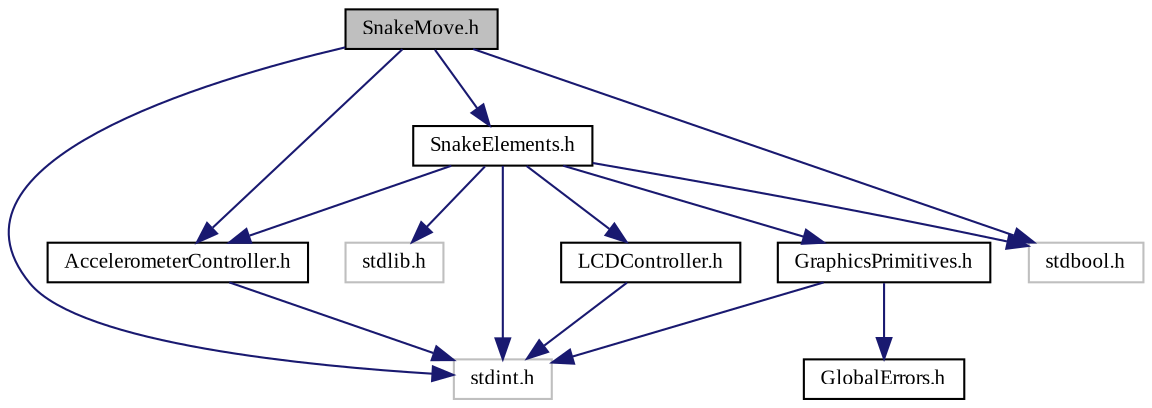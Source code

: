 digraph "SnakeMove.h"
{
  edge [fontname="TimesNewRoman",fontsize="10",labelfontname="TimesNewRoman",labelfontsize="10"];
  node [fontname="TimesNewRoman",fontsize="10",shape=record];
  Node0 [label="SnakeMove.h",height=0.2,width=0.4,color="black", fillcolor="grey75", style="filled", fontcolor="black"];
  Node0 -> Node1 [color="midnightblue",fontsize="10",style="solid",fontname="TimesNewRoman"];
  Node1 [label="stdint.h",height=0.2,width=0.4,color="grey75", fillcolor="white", style="filled"];
  Node0 -> Node2 [color="midnightblue",fontsize="10",style="solid",fontname="TimesNewRoman"];
  Node2 [label="stdbool.h",height=0.2,width=0.4,color="grey75", fillcolor="white", style="filled"];
  Node0 -> Node3 [color="midnightblue",fontsize="10",style="solid",fontname="TimesNewRoman"];
  Node3 [label="SnakeElements.h",height=0.2,width=0.4,color="black", fillcolor="white", style="filled",URL="$_snake_elements_8h.html",tooltip="Elementy weza dla gry Snake - header file. "];
  Node3 -> Node1 [color="midnightblue",fontsize="10",style="solid",fontname="TimesNewRoman"];
  Node3 -> Node4 [color="midnightblue",fontsize="10",style="solid",fontname="TimesNewRoman"];
  Node4 [label="stdlib.h",height=0.2,width=0.4,color="grey75", fillcolor="white", style="filled"];
  Node3 -> Node2 [color="midnightblue",fontsize="10",style="solid",fontname="TimesNewRoman"];
  Node3 -> Node5 [color="midnightblue",fontsize="10",style="solid",fontname="TimesNewRoman"];
  Node5 [label="LCDController.h",height=0.2,width=0.4,color="black", fillcolor="white", style="filled",URL="$_l_c_d_controller_8h.html",tooltip="Kontroler sterownika wyswietlacza BD663474 - header file. "];
  Node5 -> Node1 [color="midnightblue",fontsize="10",style="solid",fontname="TimesNewRoman"];
  Node3 -> Node6 [color="midnightblue",fontsize="10",style="solid",fontname="TimesNewRoman"];
  Node6 [label="GraphicsPrimitives.h",height=0.2,width=0.4,color="black", fillcolor="white", style="filled",URL="$_graphics_primitives_8h.html",tooltip="Prymitywy graficzne - header file. "];
  Node6 -> Node7 [color="midnightblue",fontsize="10",style="solid",fontname="TimesNewRoman"];
  Node7 [label="GlobalErrors.h",height=0.2,width=0.4,color="black", fillcolor="white", style="filled",URL="$_global_errors_8h.html",tooltip="Plik zawierajacy wszystkie definicje bledow - header file. "];
  Node6 -> Node1 [color="midnightblue",fontsize="10",style="solid",fontname="TimesNewRoman"];
  Node3 -> Node8 [color="midnightblue",fontsize="10",style="solid",fontname="TimesNewRoman"];
  Node8 [label="AccelerometerController.h",height=0.2,width=0.4,color="black", fillcolor="white", style="filled",URL="$_accelerometer_controller_8h.html",tooltip="Kontroler akcelerometru - header file. "];
  Node8 -> Node1 [color="midnightblue",fontsize="10",style="solid",fontname="TimesNewRoman"];
  Node0 -> Node8 [color="midnightblue",fontsize="10",style="solid",fontname="TimesNewRoman"];
}
